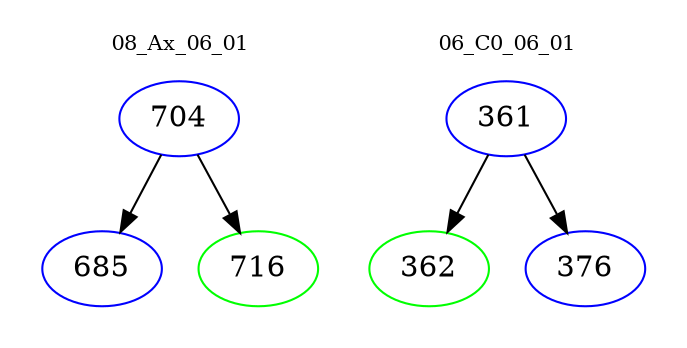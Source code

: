 digraph{
subgraph cluster_0 {
color = white
label = "08_Ax_06_01";
fontsize=10;
T0_704 [label="704", color="blue"]
T0_704 -> T0_685 [color="black"]
T0_685 [label="685", color="blue"]
T0_704 -> T0_716 [color="black"]
T0_716 [label="716", color="green"]
}
subgraph cluster_1 {
color = white
label = "06_C0_06_01";
fontsize=10;
T1_361 [label="361", color="blue"]
T1_361 -> T1_362 [color="black"]
T1_362 [label="362", color="green"]
T1_361 -> T1_376 [color="black"]
T1_376 [label="376", color="blue"]
}
}
